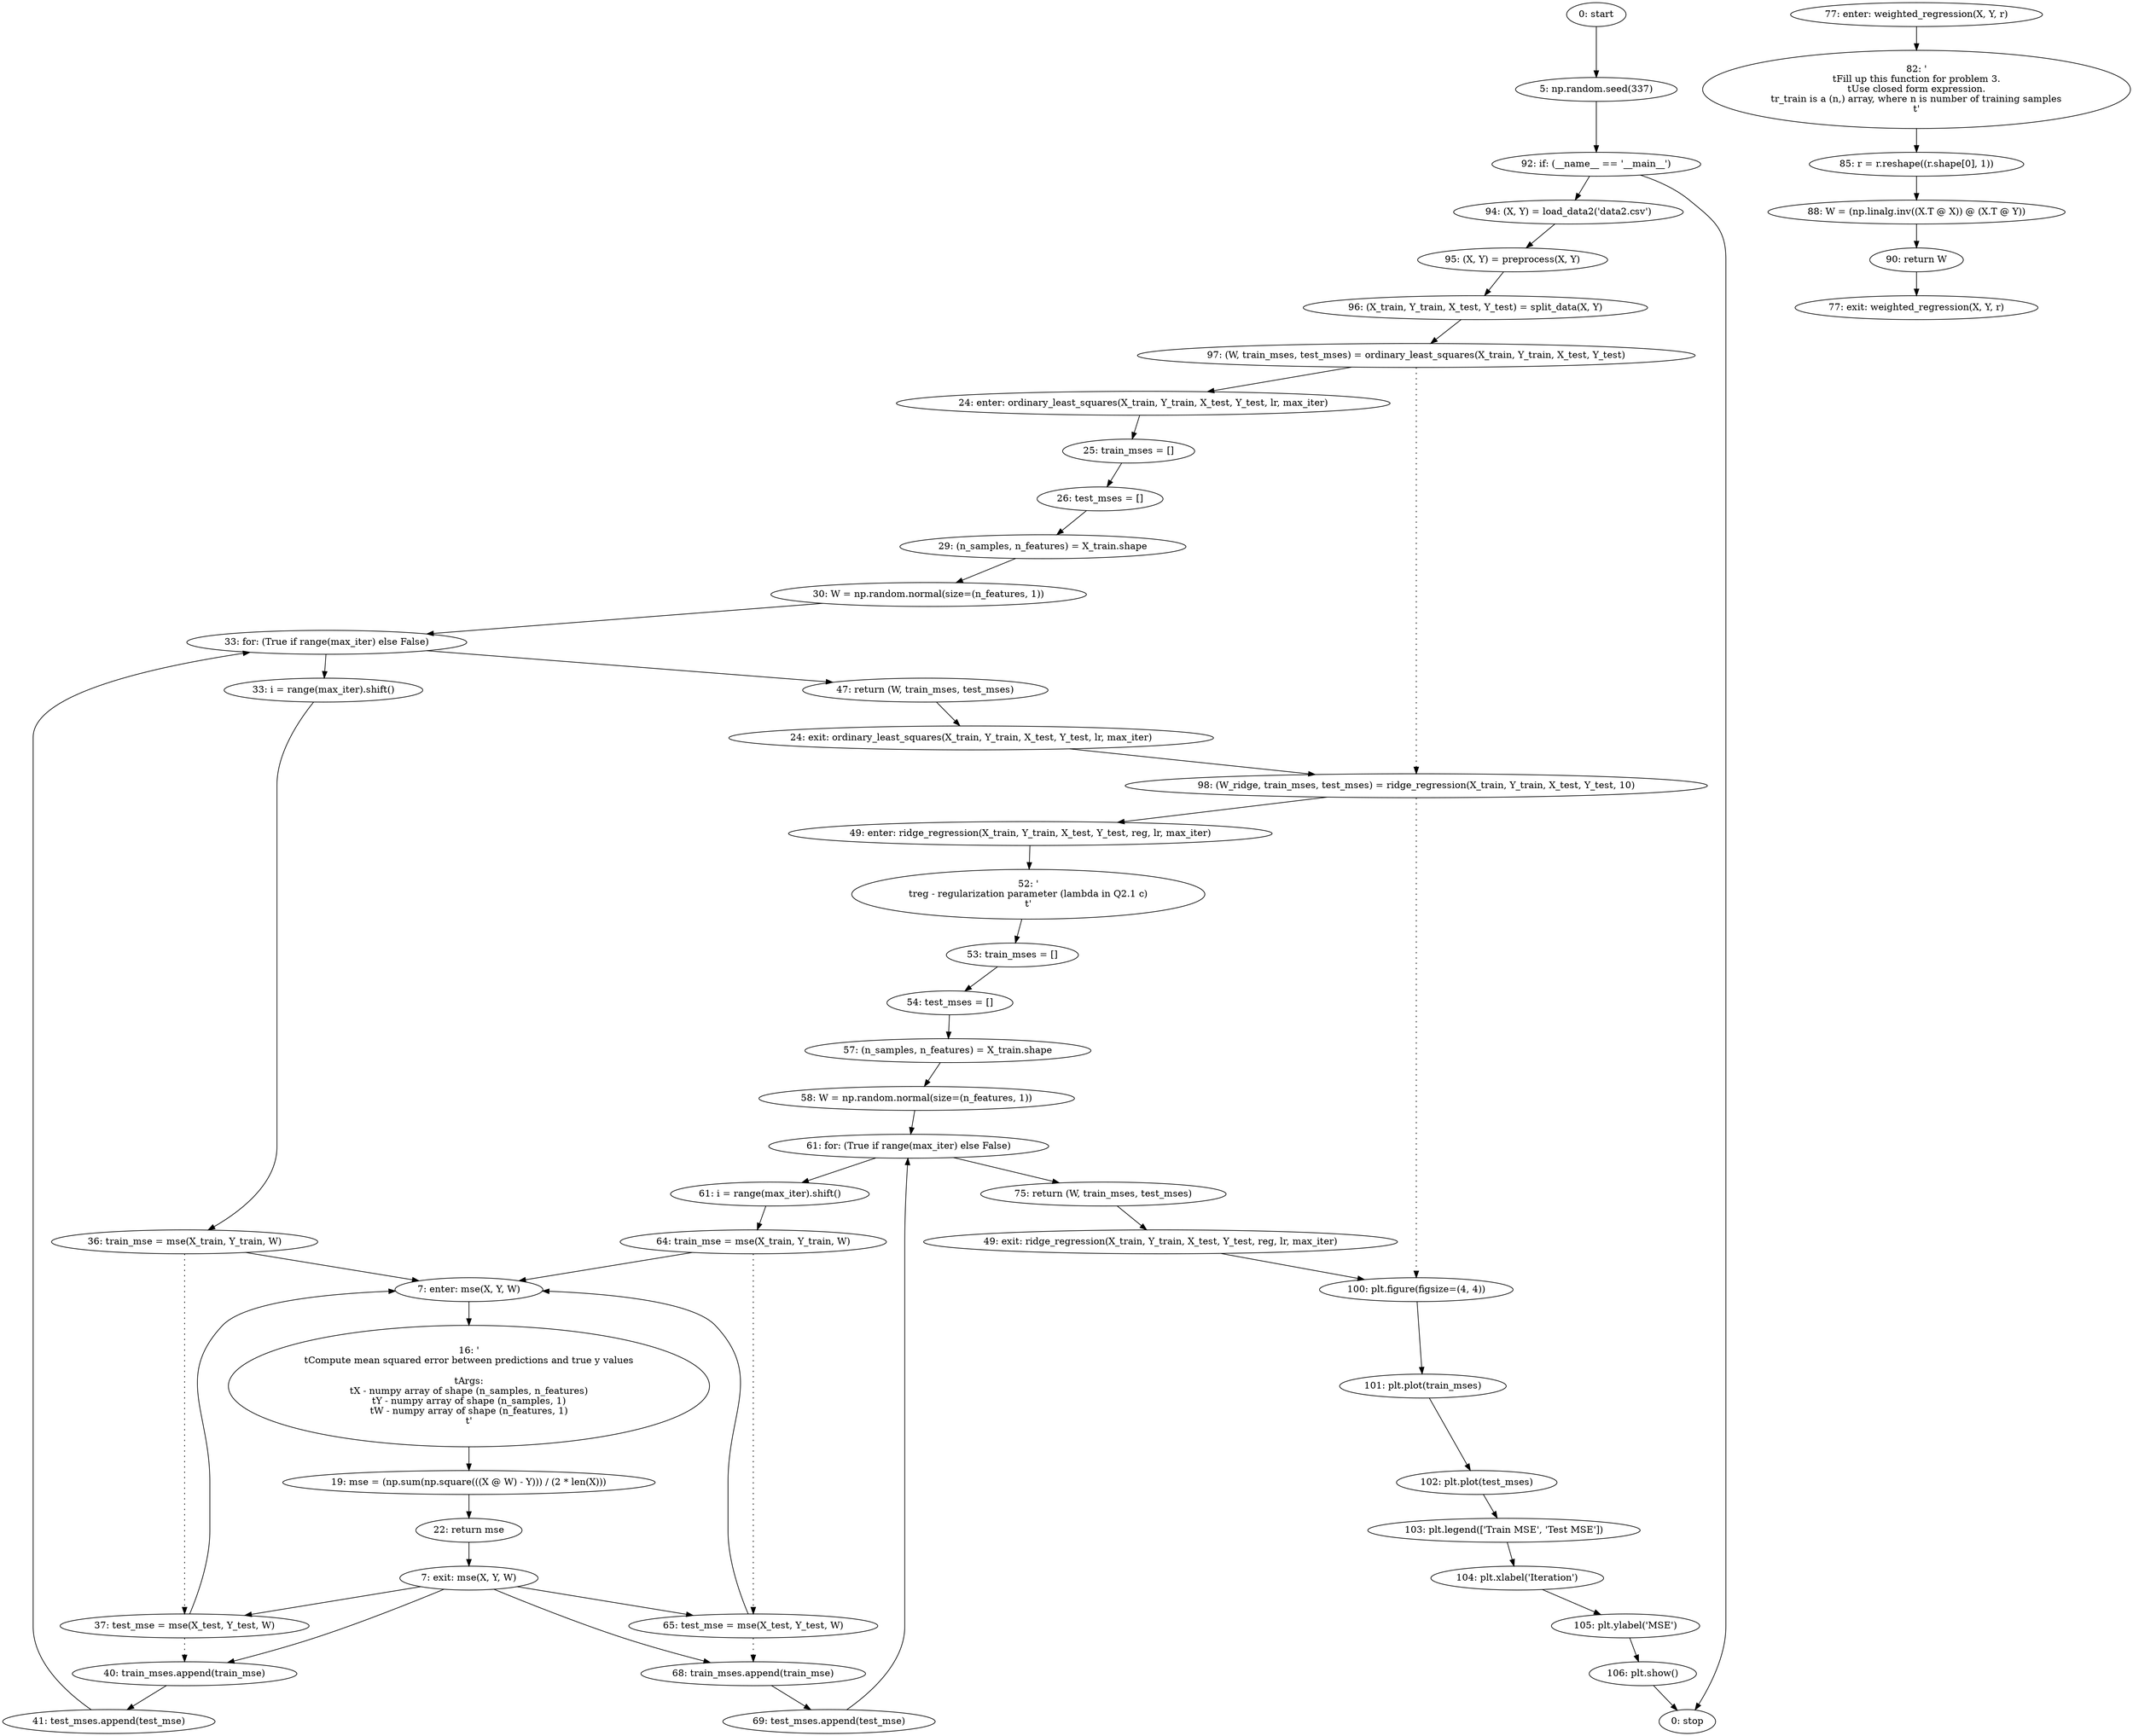 strict digraph "" {
	node [label="\N"];
	0	 [label="0: start"];
	1	 [label="5: np.random.seed(337)"];
	0 -> 1;
	40	 [label="92: if: (__name__ == '__main__')"];
	1 -> 40;
	41	 [label="94: (X, Y) = load_data2('data2.csv')"];
	40 -> 41;
	53	 [label="0: stop"];
	40 -> 53;
	2	 [label="7: enter: mse(X, Y, W)"];
	4	 [label="16: '\n\tCompute mean squared error between predictions and true y values\n\n\tArgs:\n\tX - numpy array of shape (n_samples, n_features)\n\tY \
- numpy array of shape (n_samples, 1)\n\tW - numpy array of shape (n_features, 1)\n\t'"];
	2 -> 4;
	5	 [label="19: mse = (np.sum(np.square(((X @ W) - Y))) / (2 * len(X)))"];
	4 -> 5;
	15	 [label="36: train_mse = mse(X_train, Y_train, W)"];
	15 -> 2;
	16	 [label="37: test_mse = mse(X_test, Y_test, W)"];
	15 -> 16	 [style=dotted,
		weight=100];
	16 -> 2;
	17	 [label="40: train_mses.append(train_mse)"];
	16 -> 17	 [style=dotted,
		weight=100];
	18	 [label="41: test_mses.append(test_mse)"];
	17 -> 18;
	29	 [label="64: train_mse = mse(X_train, Y_train, W)"];
	29 -> 2;
	30	 [label="65: test_mse = mse(X_test, Y_test, W)"];
	29 -> 30	 [style=dotted,
		weight=100];
	30 -> 2;
	31	 [label="68: train_mses.append(train_mse)"];
	30 -> 31	 [style=dotted,
		weight=100];
	32	 [label="69: test_mses.append(test_mse)"];
	31 -> 32;
	3	 [label="7: exit: mse(X, Y, W)"];
	3 -> 16;
	3 -> 17;
	3 -> 30;
	3 -> 31;
	6	 [label="22: return mse"];
	6 -> 3;
	5 -> 6;
	7	 [label="24: enter: ordinary_least_squares(X_train, Y_train, X_test, Y_test, lr, max_iter)"];
	9	 [label="25: train_mses = []"];
	7 -> 9;
	10	 [label="26: test_mses = []"];
	9 -> 10;
	44	 [label="97: (W, train_mses, test_mses) = ordinary_least_squares(X_train, Y_train, X_test, Y_test)"];
	44 -> 7;
	45	 [label="98: (W_ridge, train_mses, test_mses) = ridge_regression(X_train, Y_train, X_test, Y_test, 10)"];
	44 -> 45	 [style=dotted,
		weight=100];
	20	 [label="49: enter: ridge_regression(X_train, Y_train, X_test, Y_test, reg, lr, max_iter)"];
	45 -> 20;
	46	 [label="100: plt.figure(figsize=(4, 4))"];
	45 -> 46	 [style=dotted,
		weight=100];
	8	 [label="24: exit: ordinary_least_squares(X_train, Y_train, X_test, Y_test, lr, max_iter)"];
	8 -> 45;
	19	 [label="47: return (W, train_mses, test_mses)"];
	19 -> 8;
	11	 [label="29: (n_samples, n_features) = X_train.shape"];
	10 -> 11;
	12	 [label="30: W = np.random.normal(size=(n_features, 1))"];
	11 -> 12;
	13	 [label="33: for: (True if range(max_iter) else False)"];
	12 -> 13;
	13 -> 19;
	14	 [label="33: i = range(max_iter).shift()"];
	13 -> 14;
	14 -> 15;
	18 -> 13;
	22	 [label="52: '\n\treg - regularization parameter (lambda in Q2.1 c)\n\t'"];
	20 -> 22;
	23	 [label="53: train_mses = []"];
	22 -> 23;
	47	 [label="101: plt.plot(train_mses)"];
	46 -> 47;
	21	 [label="49: exit: ridge_regression(X_train, Y_train, X_test, Y_test, reg, lr, max_iter)"];
	21 -> 46;
	33	 [label="75: return (W, train_mses, test_mses)"];
	33 -> 21;
	24	 [label="54: test_mses = []"];
	23 -> 24;
	25	 [label="57: (n_samples, n_features) = X_train.shape"];
	24 -> 25;
	26	 [label="58: W = np.random.normal(size=(n_features, 1))"];
	25 -> 26;
	27	 [label="61: for: (True if range(max_iter) else False)"];
	26 -> 27;
	27 -> 33;
	28	 [label="61: i = range(max_iter).shift()"];
	27 -> 28;
	28 -> 29;
	32 -> 27;
	34	 [label="77: enter: weighted_regression(X, Y, r)"];
	36	 [label="82: '\n\tFill up this function for problem 3.\n\tUse closed form expression.\n\tr_train is a (n,) array, where n is number of training \
samples\n\t'"];
	34 -> 36;
	37	 [label="85: r = r.reshape((r.shape[0], 1))"];
	36 -> 37;
	35	 [label="77: exit: weighted_regression(X, Y, r)"];
	39	 [label="90: return W"];
	39 -> 35;
	38	 [label="88: W = (np.linalg.inv((X.T @ X)) @ (X.T @ Y))"];
	37 -> 38;
	38 -> 39;
	42	 [label="95: (X, Y) = preprocess(X, Y)"];
	41 -> 42;
	43	 [label="96: (X_train, Y_train, X_test, Y_test) = split_data(X, Y)"];
	42 -> 43;
	43 -> 44;
	48	 [label="102: plt.plot(test_mses)"];
	47 -> 48;
	49	 [label="103: plt.legend(['Train MSE', 'Test MSE'])"];
	48 -> 49;
	50	 [label="104: plt.xlabel('Iteration')"];
	49 -> 50;
	51	 [label="105: plt.ylabel('MSE')"];
	50 -> 51;
	52	 [label="106: plt.show()"];
	51 -> 52;
	52 -> 53;
}

